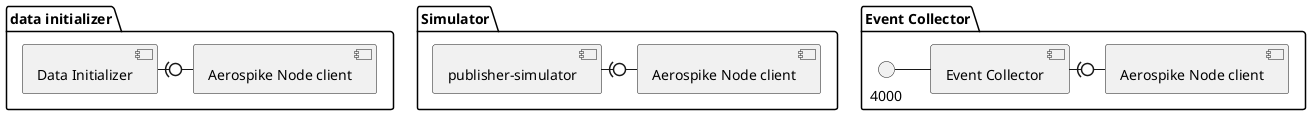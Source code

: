 @startuml

skinparam componentStyle uml2



  package "data initializer" {
    component "Data Initializer" as dataInit
    component "Aerospike Node client" as asNodeInit
    dataInit -r(0- asNodeInit
  }

  package "Simulator" {
    component "publisher-simulator" as simulator
    component "Aerospike Node client" as asNodeSim
    simulator -r(0- asNodeSim
  }


package "Event Collector" {
    () "4000" as ecSocket
    component "Event Collector" as eventEUuk
    ecSocket - eventEUuk
    component "Aerospike Node client" as asNodeCollector
    eventEUuk -r(0- asNodeCollector
}




@enduml